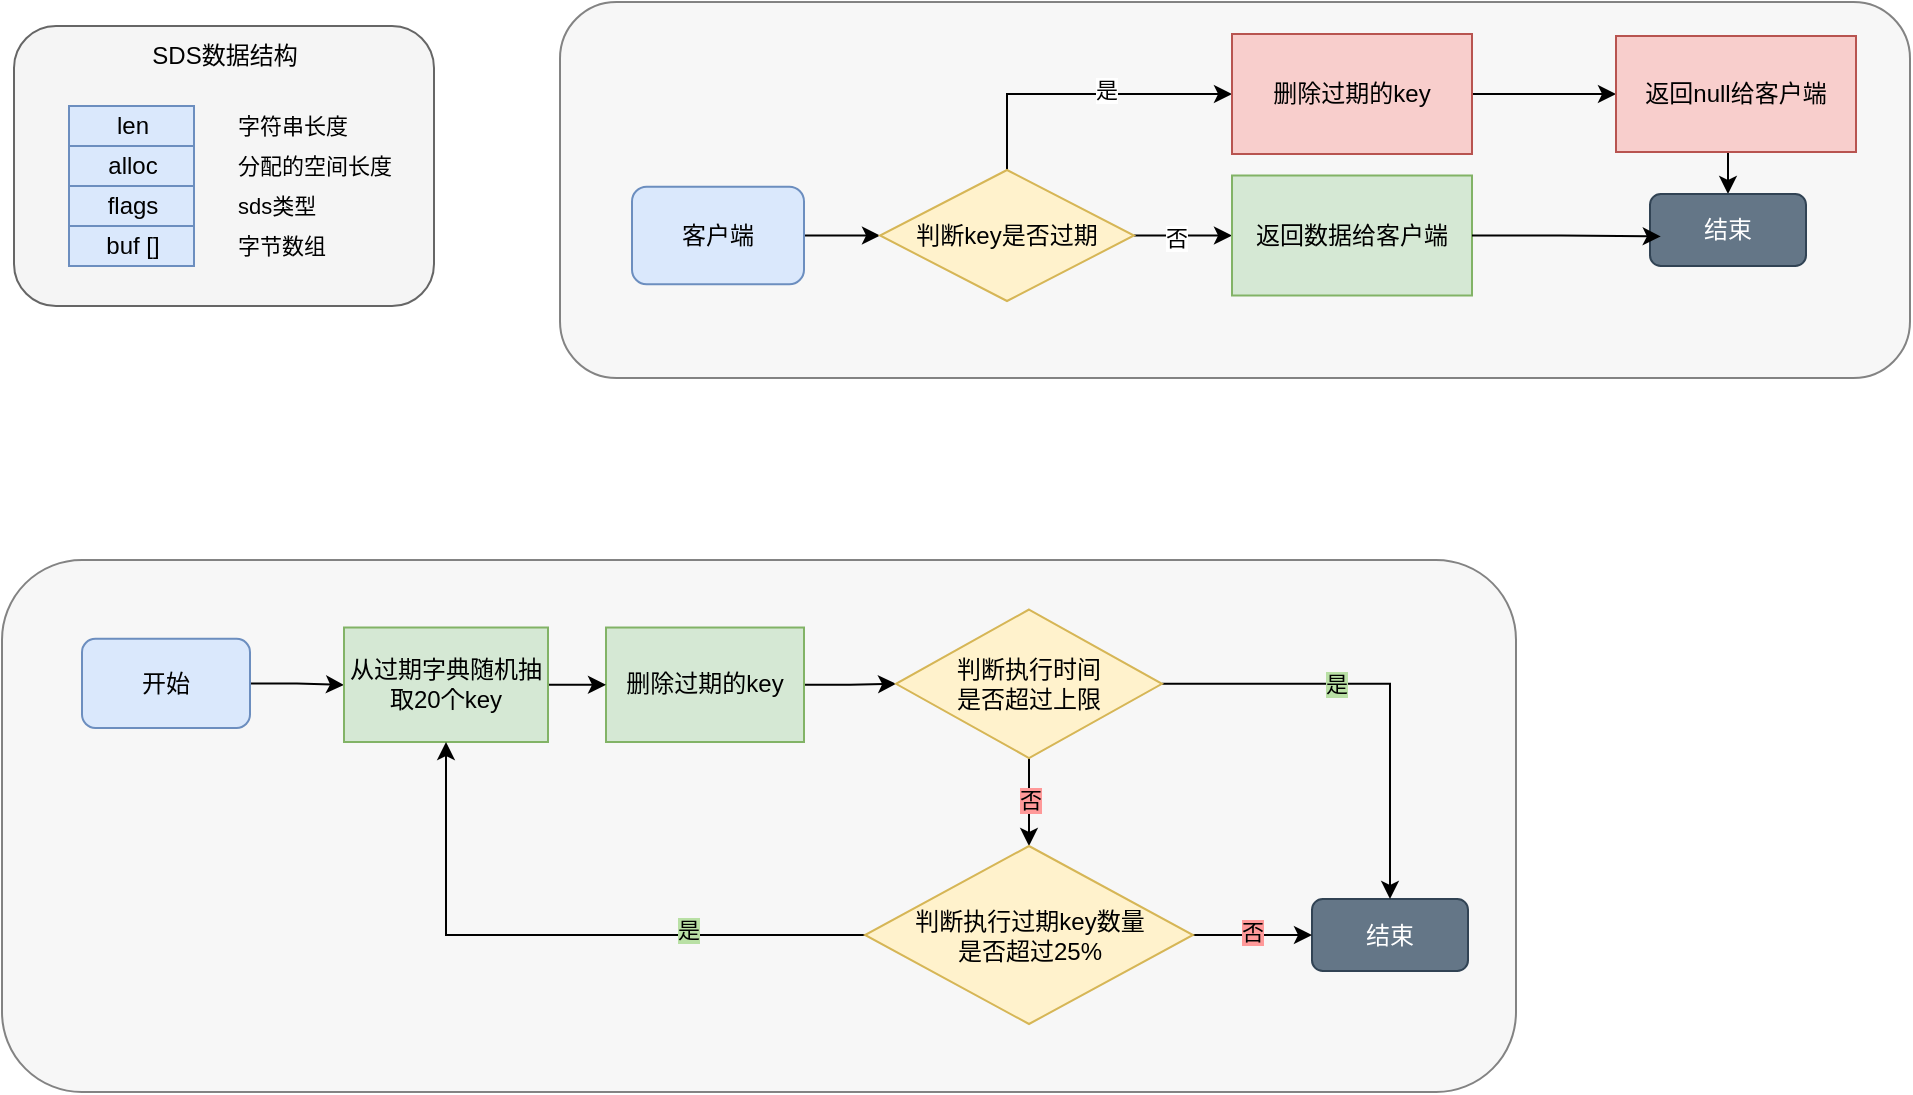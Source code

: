 <mxfile version="26.1.0">
  <diagram name="第 1 页" id="RsSCYp8_lyTaL0R-eGZh">
    <mxGraphModel dx="1004" dy="1820" grid="0" gridSize="10" guides="1" tooltips="1" connect="1" arrows="1" fold="1" page="1" pageScale="1" pageWidth="827" pageHeight="1169" background="none" math="0" shadow="0">
      <root>
        <mxCell id="0" />
        <mxCell id="1" parent="0" />
        <mxCell id="gelLKuvhca_LKsp45Vbf-19" value="" style="rounded=1;whiteSpace=wrap;html=1;opacity=80;fillColor=#f5f5f5;strokeColor=#666666;fontColor=#333333;" vertex="1" parent="1">
          <mxGeometry x="446" y="-852" width="675" height="188" as="geometry" />
        </mxCell>
        <mxCell id="thxwzxnXI1OHp2ooGOBL-1" value="" style="rounded=1;whiteSpace=wrap;html=1;fillColor=#f5f5f5;fontColor=#333333;strokeColor=#666666;" parent="1" vertex="1">
          <mxGeometry x="173" y="-840" width="210" height="140" as="geometry" />
        </mxCell>
        <mxCell id="thxwzxnXI1OHp2ooGOBL-2" value="SDS数据结构" style="text;html=1;align=center;verticalAlign=middle;whiteSpace=wrap;rounded=0;" parent="1" vertex="1">
          <mxGeometry x="235.5" y="-840" width="85" height="30" as="geometry" />
        </mxCell>
        <mxCell id="thxwzxnXI1OHp2ooGOBL-3" value="len" style="rounded=0;whiteSpace=wrap;html=1;fillColor=#dae8fc;strokeColor=#6c8ebf;" parent="1" vertex="1">
          <mxGeometry x="200.5" y="-800" width="62.5" height="20" as="geometry" />
        </mxCell>
        <mxCell id="thxwzxnXI1OHp2ooGOBL-4" value="buf []" style="rounded=0;whiteSpace=wrap;html=1;fillColor=#dae8fc;strokeColor=#6c8ebf;" parent="1" vertex="1">
          <mxGeometry x="200.5" y="-740" width="62.5" height="20" as="geometry" />
        </mxCell>
        <mxCell id="thxwzxnXI1OHp2ooGOBL-5" value="alloc" style="rounded=0;whiteSpace=wrap;html=1;fillColor=#dae8fc;strokeColor=#6c8ebf;" parent="1" vertex="1">
          <mxGeometry x="200.5" y="-780" width="62.5" height="20" as="geometry" />
        </mxCell>
        <mxCell id="thxwzxnXI1OHp2ooGOBL-6" value="flags" style="rounded=0;whiteSpace=wrap;html=1;fillColor=#dae8fc;strokeColor=#6c8ebf;" parent="1" vertex="1">
          <mxGeometry x="200.5" y="-760" width="62.5" height="20" as="geometry" />
        </mxCell>
        <mxCell id="thxwzxnXI1OHp2ooGOBL-8" value="&lt;font style=&quot;font-size: 11px;&quot;&gt;sds类型&lt;/font&gt;" style="text;html=1;align=left;verticalAlign=middle;whiteSpace=wrap;rounded=0;" parent="1" vertex="1">
          <mxGeometry x="283" y="-760" width="80" height="20" as="geometry" />
        </mxCell>
        <mxCell id="thxwzxnXI1OHp2ooGOBL-10" value="&lt;font style=&quot;font-size: 11px;&quot;&gt;字节数组&lt;/font&gt;" style="text;html=1;align=left;verticalAlign=middle;whiteSpace=wrap;rounded=0;" parent="1" vertex="1">
          <mxGeometry x="283" y="-740" width="80" height="20" as="geometry" />
        </mxCell>
        <mxCell id="thxwzxnXI1OHp2ooGOBL-11" value="&lt;font style=&quot;font-size: 11px;&quot;&gt;分配的空间长度&lt;/font&gt;" style="text;html=1;align=left;verticalAlign=middle;whiteSpace=wrap;rounded=0;" parent="1" vertex="1">
          <mxGeometry x="283" y="-780" width="80" height="20" as="geometry" />
        </mxCell>
        <mxCell id="thxwzxnXI1OHp2ooGOBL-12" value="&lt;font style=&quot;font-size: 11px;&quot;&gt;字符串长度&lt;/font&gt;" style="text;html=1;align=left;verticalAlign=middle;whiteSpace=wrap;rounded=0;" parent="1" vertex="1">
          <mxGeometry x="283" y="-800" width="90" height="20" as="geometry" />
        </mxCell>
        <mxCell id="gelLKuvhca_LKsp45Vbf-8" style="edgeStyle=orthogonalEdgeStyle;rounded=0;orthogonalLoop=1;jettySize=auto;html=1;exitX=1;exitY=0.5;exitDx=0;exitDy=0;entryX=0;entryY=0.5;entryDx=0;entryDy=0;" edge="1" parent="1" source="gelLKuvhca_LKsp45Vbf-1" target="gelLKuvhca_LKsp45Vbf-2">
          <mxGeometry relative="1" as="geometry" />
        </mxCell>
        <mxCell id="gelLKuvhca_LKsp45Vbf-1" value="客户端" style="rounded=1;whiteSpace=wrap;html=1;fillColor=#dae8fc;strokeColor=#6c8ebf;" vertex="1" parent="1">
          <mxGeometry x="482" y="-759.62" width="86" height="48.75" as="geometry" />
        </mxCell>
        <mxCell id="gelLKuvhca_LKsp45Vbf-13" style="edgeStyle=orthogonalEdgeStyle;rounded=0;orthogonalLoop=1;jettySize=auto;html=1;exitX=0.5;exitY=0;exitDx=0;exitDy=0;entryX=0;entryY=0.5;entryDx=0;entryDy=0;" edge="1" parent="1" source="gelLKuvhca_LKsp45Vbf-2" target="gelLKuvhca_LKsp45Vbf-3">
          <mxGeometry relative="1" as="geometry" />
        </mxCell>
        <mxCell id="gelLKuvhca_LKsp45Vbf-15" value="是" style="edgeLabel;html=1;align=center;verticalAlign=middle;resizable=0;points=[];" vertex="1" connectable="0" parent="gelLKuvhca_LKsp45Vbf-13">
          <mxGeometry x="-0.06" y="2" relative="1" as="geometry">
            <mxPoint x="17" as="offset" />
          </mxGeometry>
        </mxCell>
        <mxCell id="gelLKuvhca_LKsp45Vbf-14" style="edgeStyle=orthogonalEdgeStyle;rounded=0;orthogonalLoop=1;jettySize=auto;html=1;exitX=1;exitY=0.5;exitDx=0;exitDy=0;entryX=0;entryY=0.5;entryDx=0;entryDy=0;" edge="1" parent="1" source="gelLKuvhca_LKsp45Vbf-2" target="gelLKuvhca_LKsp45Vbf-4">
          <mxGeometry relative="1" as="geometry" />
        </mxCell>
        <mxCell id="gelLKuvhca_LKsp45Vbf-16" value="否" style="edgeLabel;html=1;align=center;verticalAlign=middle;resizable=0;points=[];" vertex="1" connectable="0" parent="gelLKuvhca_LKsp45Vbf-14">
          <mxGeometry x="-0.14" y="-1" relative="1" as="geometry">
            <mxPoint as="offset" />
          </mxGeometry>
        </mxCell>
        <mxCell id="gelLKuvhca_LKsp45Vbf-2" value="判断key是否过期" style="rhombus;whiteSpace=wrap;html=1;fillColor=#fff2cc;strokeColor=#d6b656;" vertex="1" parent="1">
          <mxGeometry x="606" y="-768" width="127" height="65.5" as="geometry" />
        </mxCell>
        <mxCell id="gelLKuvhca_LKsp45Vbf-12" style="edgeStyle=orthogonalEdgeStyle;rounded=0;orthogonalLoop=1;jettySize=auto;html=1;exitX=1;exitY=0.5;exitDx=0;exitDy=0;entryX=0;entryY=0.5;entryDx=0;entryDy=0;" edge="1" parent="1" source="gelLKuvhca_LKsp45Vbf-3" target="gelLKuvhca_LKsp45Vbf-5">
          <mxGeometry relative="1" as="geometry" />
        </mxCell>
        <mxCell id="gelLKuvhca_LKsp45Vbf-3" value="删除过期的key" style="rounded=0;whiteSpace=wrap;html=1;fillColor=#f8cecc;strokeColor=#b85450;" vertex="1" parent="1">
          <mxGeometry x="782" y="-836" width="120" height="60" as="geometry" />
        </mxCell>
        <mxCell id="gelLKuvhca_LKsp45Vbf-4" value="返回数据给客户端" style="rounded=0;whiteSpace=wrap;html=1;fillColor=#d5e8d4;strokeColor=#82b366;" vertex="1" parent="1">
          <mxGeometry x="782" y="-765.25" width="120" height="60" as="geometry" />
        </mxCell>
        <mxCell id="gelLKuvhca_LKsp45Vbf-17" style="edgeStyle=orthogonalEdgeStyle;rounded=0;orthogonalLoop=1;jettySize=auto;html=1;exitX=0.5;exitY=1;exitDx=0;exitDy=0;entryX=0.5;entryY=0;entryDx=0;entryDy=0;" edge="1" parent="1" source="gelLKuvhca_LKsp45Vbf-5" target="gelLKuvhca_LKsp45Vbf-6">
          <mxGeometry relative="1" as="geometry" />
        </mxCell>
        <mxCell id="gelLKuvhca_LKsp45Vbf-5" value="返回null给客户端" style="rounded=0;whiteSpace=wrap;html=1;fillColor=#f8cecc;strokeColor=#b85450;" vertex="1" parent="1">
          <mxGeometry x="974" y="-835" width="120" height="58" as="geometry" />
        </mxCell>
        <mxCell id="gelLKuvhca_LKsp45Vbf-6" value="结束" style="rounded=1;whiteSpace=wrap;html=1;fillColor=#647687;fontColor=#ffffff;strokeColor=#314354;" vertex="1" parent="1">
          <mxGeometry x="991" y="-756" width="78" height="36" as="geometry" />
        </mxCell>
        <mxCell id="gelLKuvhca_LKsp45Vbf-18" style="edgeStyle=orthogonalEdgeStyle;rounded=0;orthogonalLoop=1;jettySize=auto;html=1;exitX=1;exitY=0.5;exitDx=0;exitDy=0;entryX=0.069;entryY=0.59;entryDx=0;entryDy=0;entryPerimeter=0;" edge="1" parent="1" source="gelLKuvhca_LKsp45Vbf-4" target="gelLKuvhca_LKsp45Vbf-6">
          <mxGeometry relative="1" as="geometry" />
        </mxCell>
        <mxCell id="gelLKuvhca_LKsp45Vbf-20" value="" style="rounded=1;whiteSpace=wrap;html=1;opacity=80;fillColor=#f5f5f5;strokeColor=#666666;fontColor=#333333;" vertex="1" parent="1">
          <mxGeometry x="167" y="-573" width="757" height="266" as="geometry" />
        </mxCell>
        <mxCell id="gelLKuvhca_LKsp45Vbf-38" style="edgeStyle=orthogonalEdgeStyle;rounded=0;orthogonalLoop=1;jettySize=auto;html=1;exitX=1;exitY=0.5;exitDx=0;exitDy=0;" edge="1" parent="1" source="gelLKuvhca_LKsp45Vbf-22" target="gelLKuvhca_LKsp45Vbf-35">
          <mxGeometry relative="1" as="geometry" />
        </mxCell>
        <mxCell id="gelLKuvhca_LKsp45Vbf-22" value="开始" style="rounded=1;whiteSpace=wrap;html=1;fillColor=#dae8fc;strokeColor=#6c8ebf;" vertex="1" parent="1">
          <mxGeometry x="207" y="-533.62" width="84" height="44.62" as="geometry" />
        </mxCell>
        <mxCell id="gelLKuvhca_LKsp45Vbf-42" value="" style="edgeStyle=orthogonalEdgeStyle;rounded=0;orthogonalLoop=1;jettySize=auto;html=1;" edge="1" parent="1" source="gelLKuvhca_LKsp45Vbf-30" target="gelLKuvhca_LKsp45Vbf-40">
          <mxGeometry relative="1" as="geometry" />
        </mxCell>
        <mxCell id="gelLKuvhca_LKsp45Vbf-30" value="删除过期的key" style="rounded=0;whiteSpace=wrap;html=1;fillColor=#d5e8d4;strokeColor=#82b366;" vertex="1" parent="1">
          <mxGeometry x="469" y="-539.24" width="99" height="57.24" as="geometry" />
        </mxCell>
        <mxCell id="gelLKuvhca_LKsp45Vbf-33" value="结束" style="rounded=1;whiteSpace=wrap;html=1;fillColor=#647687;fontColor=#ffffff;strokeColor=#314354;" vertex="1" parent="1">
          <mxGeometry x="822" y="-403.5" width="78" height="36" as="geometry" />
        </mxCell>
        <mxCell id="gelLKuvhca_LKsp45Vbf-39" style="edgeStyle=orthogonalEdgeStyle;rounded=0;orthogonalLoop=1;jettySize=auto;html=1;exitX=1;exitY=0.5;exitDx=0;exitDy=0;" edge="1" parent="1" source="gelLKuvhca_LKsp45Vbf-35" target="gelLKuvhca_LKsp45Vbf-30">
          <mxGeometry relative="1" as="geometry" />
        </mxCell>
        <mxCell id="gelLKuvhca_LKsp45Vbf-35" value="从过期字典随机抽取20个key" style="rounded=0;whiteSpace=wrap;html=1;fillColor=#d5e8d4;strokeColor=#82b366;" vertex="1" parent="1">
          <mxGeometry x="338" y="-539.25" width="102" height="57.25" as="geometry" />
        </mxCell>
        <mxCell id="gelLKuvhca_LKsp45Vbf-43" style="edgeStyle=orthogonalEdgeStyle;rounded=0;orthogonalLoop=1;jettySize=auto;html=1;exitX=1;exitY=0.5;exitDx=0;exitDy=0;entryX=0.5;entryY=0;entryDx=0;entryDy=0;" edge="1" parent="1" source="gelLKuvhca_LKsp45Vbf-40" target="gelLKuvhca_LKsp45Vbf-33">
          <mxGeometry relative="1" as="geometry" />
        </mxCell>
        <mxCell id="gelLKuvhca_LKsp45Vbf-44" value="是" style="edgeLabel;html=1;align=center;verticalAlign=middle;resizable=0;points=[];labelBackgroundColor=#B9E0A5;" vertex="1" connectable="0" parent="gelLKuvhca_LKsp45Vbf-43">
          <mxGeometry x="-0.218" relative="1" as="geometry">
            <mxPoint as="offset" />
          </mxGeometry>
        </mxCell>
        <mxCell id="gelLKuvhca_LKsp45Vbf-46" value="" style="edgeStyle=orthogonalEdgeStyle;rounded=0;orthogonalLoop=1;jettySize=auto;html=1;" edge="1" parent="1" source="gelLKuvhca_LKsp45Vbf-40" target="gelLKuvhca_LKsp45Vbf-45">
          <mxGeometry relative="1" as="geometry" />
        </mxCell>
        <mxCell id="gelLKuvhca_LKsp45Vbf-47" value="否" style="edgeLabel;html=1;align=center;verticalAlign=middle;resizable=0;points=[];labelBackgroundColor=#FF9999;" vertex="1" connectable="0" parent="gelLKuvhca_LKsp45Vbf-46">
          <mxGeometry x="0.023" y="1" relative="1" as="geometry">
            <mxPoint x="-1" y="-2" as="offset" />
          </mxGeometry>
        </mxCell>
        <mxCell id="gelLKuvhca_LKsp45Vbf-40" value="判断执行时间&lt;div&gt;是否超过上限&lt;/div&gt;" style="rhombus;whiteSpace=wrap;html=1;fillColor=#fff2cc;strokeColor=#d6b656;" vertex="1" parent="1">
          <mxGeometry x="614" y="-548.24" width="133" height="74.24" as="geometry" />
        </mxCell>
        <mxCell id="gelLKuvhca_LKsp45Vbf-48" value="" style="edgeStyle=orthogonalEdgeStyle;rounded=0;orthogonalLoop=1;jettySize=auto;html=1;" edge="1" parent="1" source="gelLKuvhca_LKsp45Vbf-45" target="gelLKuvhca_LKsp45Vbf-33">
          <mxGeometry relative="1" as="geometry" />
        </mxCell>
        <mxCell id="gelLKuvhca_LKsp45Vbf-49" value="否" style="edgeLabel;html=1;align=center;verticalAlign=middle;resizable=0;points=[];labelBackgroundColor=#FF9999;" vertex="1" connectable="0" parent="gelLKuvhca_LKsp45Vbf-48">
          <mxGeometry x="-0.008" y="2" relative="1" as="geometry">
            <mxPoint as="offset" />
          </mxGeometry>
        </mxCell>
        <mxCell id="gelLKuvhca_LKsp45Vbf-51" style="edgeStyle=orthogonalEdgeStyle;rounded=0;orthogonalLoop=1;jettySize=auto;html=1;exitX=0;exitY=0.5;exitDx=0;exitDy=0;" edge="1" parent="1" source="gelLKuvhca_LKsp45Vbf-45" target="gelLKuvhca_LKsp45Vbf-35">
          <mxGeometry relative="1" as="geometry" />
        </mxCell>
        <mxCell id="gelLKuvhca_LKsp45Vbf-52" value="是" style="edgeLabel;html=1;align=center;verticalAlign=middle;resizable=0;points=[];labelBackgroundColor=#B9E0A5;" vertex="1" connectable="0" parent="gelLKuvhca_LKsp45Vbf-51">
          <mxGeometry x="-0.422" y="-3" relative="1" as="geometry">
            <mxPoint as="offset" />
          </mxGeometry>
        </mxCell>
        <mxCell id="gelLKuvhca_LKsp45Vbf-45" value="判断执行过期key数量&lt;div&gt;是否超过25%&lt;/div&gt;" style="rhombus;whiteSpace=wrap;html=1;fillColor=#fff2cc;strokeColor=#d6b656;" vertex="1" parent="1">
          <mxGeometry x="598.5" y="-430" width="164" height="89" as="geometry" />
        </mxCell>
      </root>
    </mxGraphModel>
  </diagram>
</mxfile>
